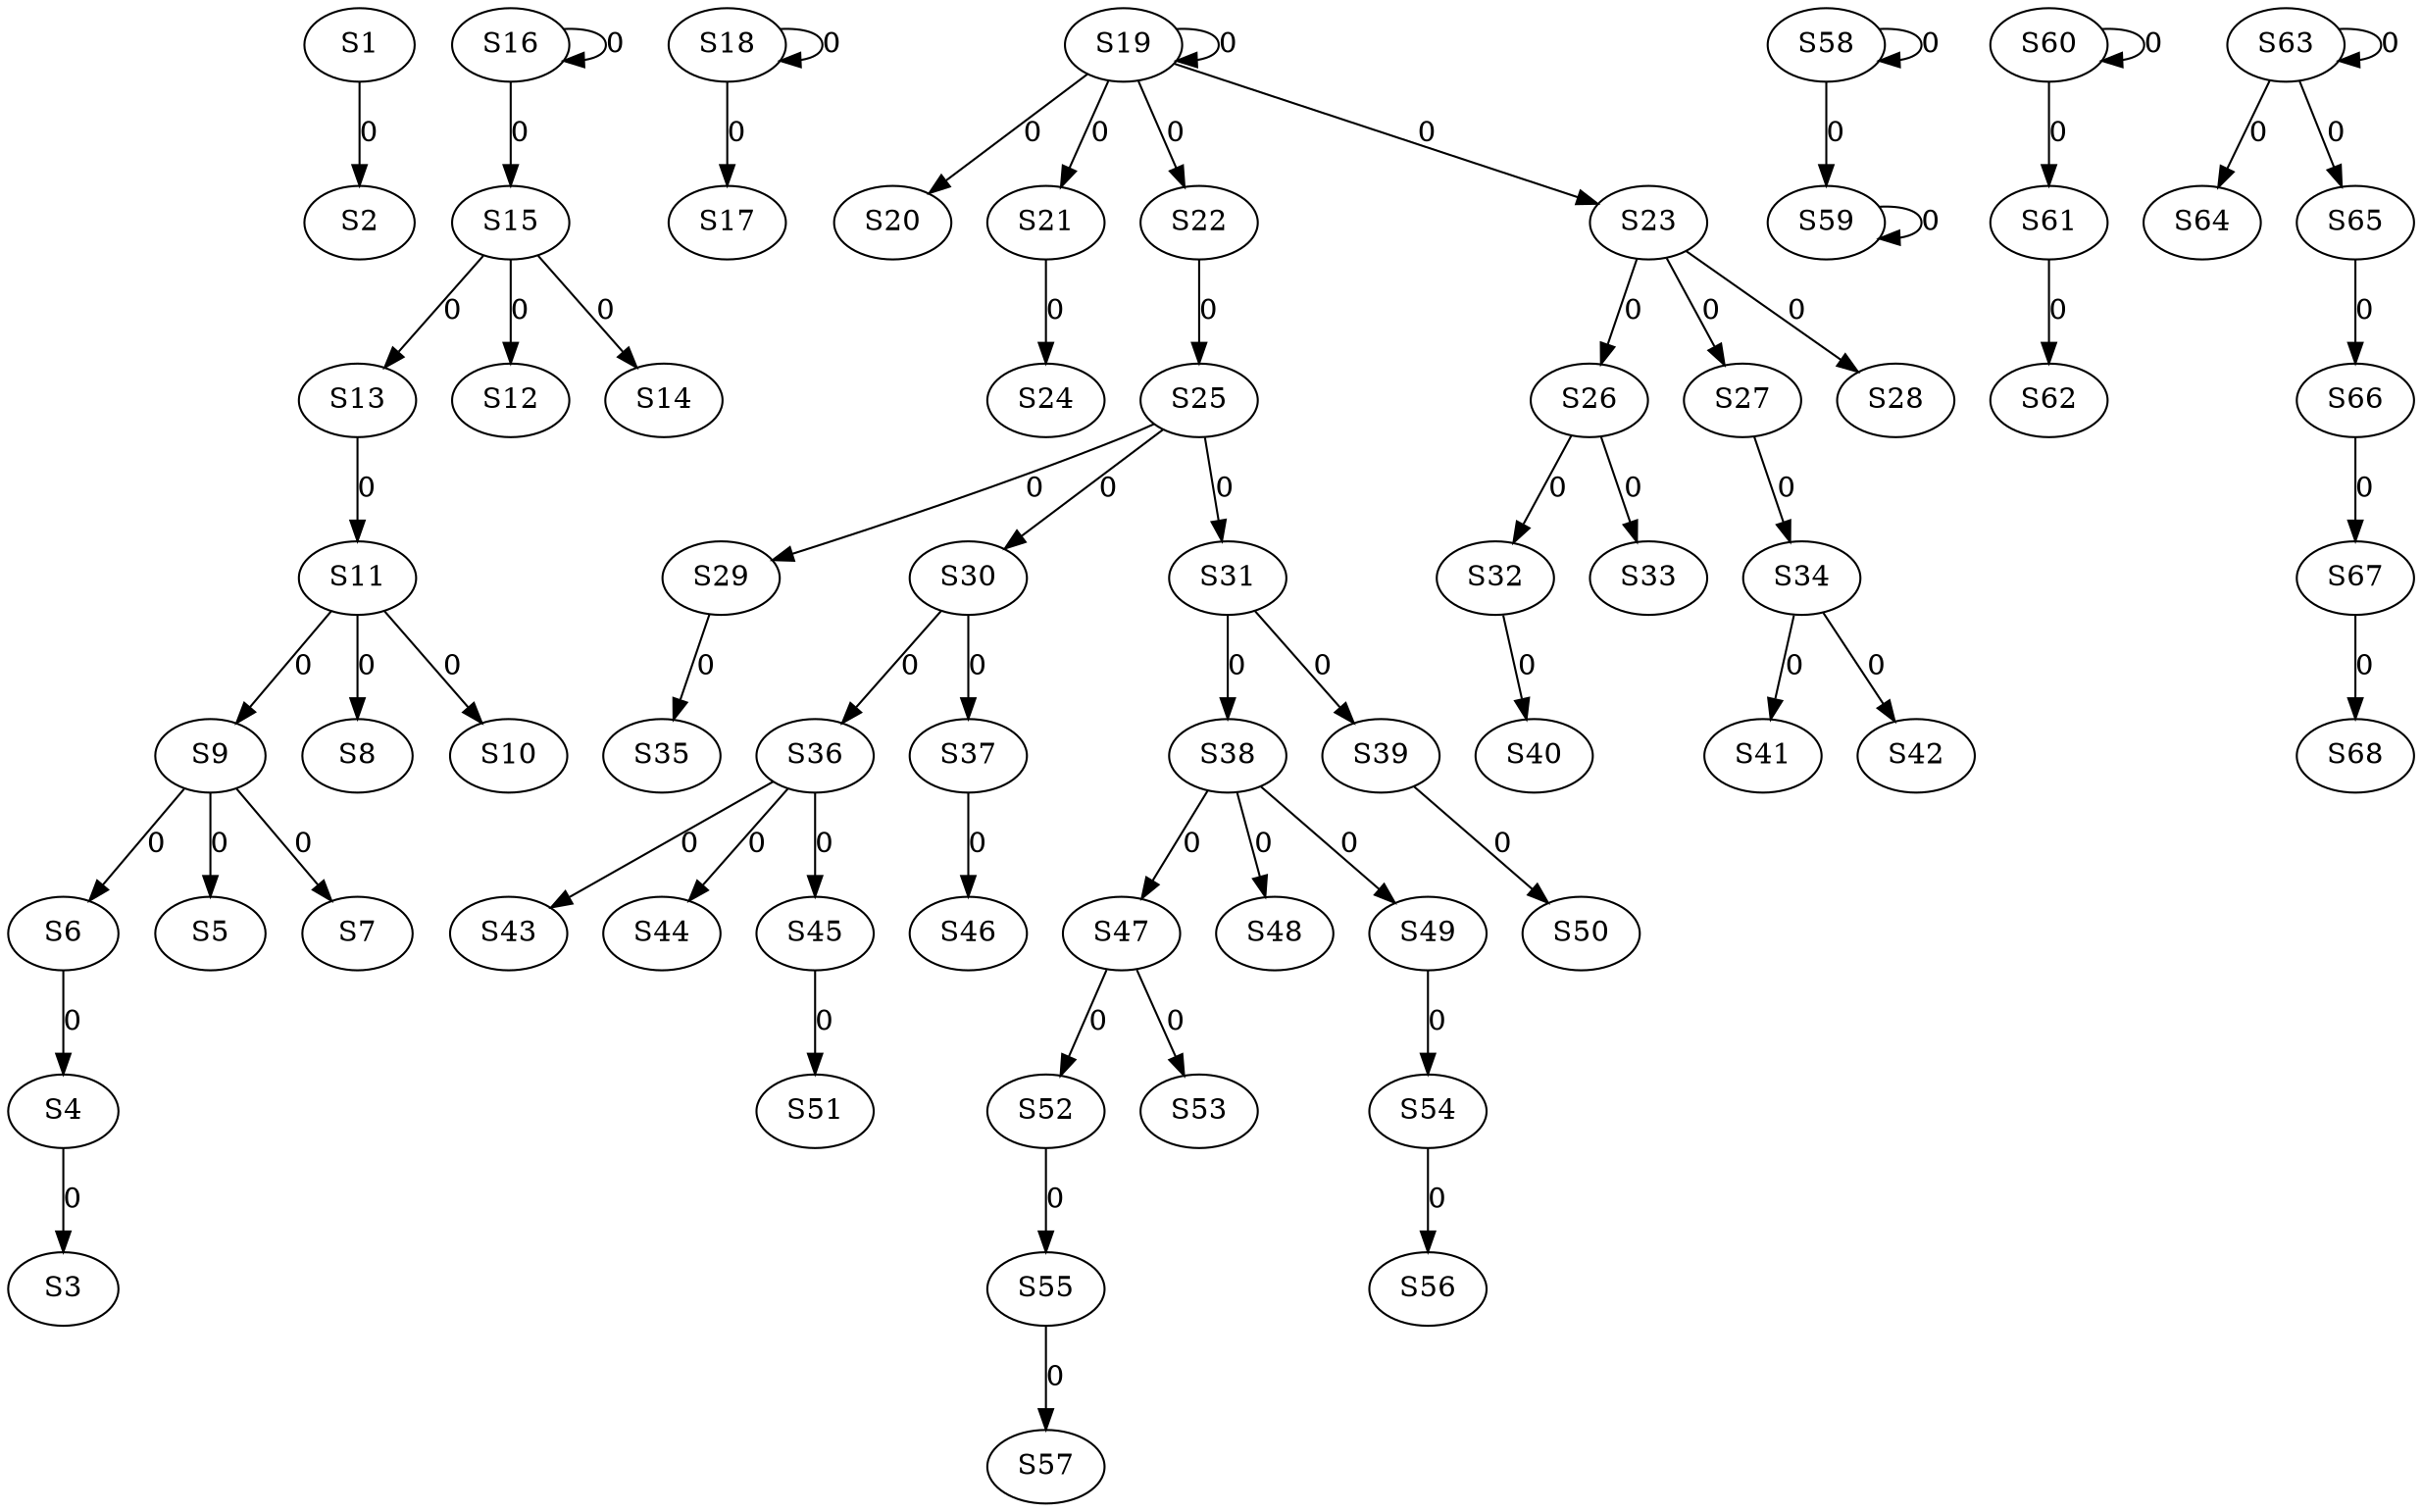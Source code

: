 strict digraph {
	S1 -> S2 [ label = 0 ];
	S4 -> S3 [ label = 0 ];
	S6 -> S4 [ label = 0 ];
	S9 -> S5 [ label = 0 ];
	S9 -> S6 [ label = 0 ];
	S9 -> S7 [ label = 0 ];
	S11 -> S8 [ label = 0 ];
	S11 -> S9 [ label = 0 ];
	S11 -> S10 [ label = 0 ];
	S13 -> S11 [ label = 0 ];
	S15 -> S12 [ label = 0 ];
	S15 -> S13 [ label = 0 ];
	S15 -> S14 [ label = 0 ];
	S16 -> S15 [ label = 0 ];
	S16 -> S16 [ label = 0 ];
	S18 -> S17 [ label = 0 ];
	S18 -> S18 [ label = 0 ];
	S19 -> S19 [ label = 0 ];
	S19 -> S20 [ label = 0 ];
	S19 -> S21 [ label = 0 ];
	S19 -> S22 [ label = 0 ];
	S19 -> S23 [ label = 0 ];
	S21 -> S24 [ label = 0 ];
	S22 -> S25 [ label = 0 ];
	S23 -> S26 [ label = 0 ];
	S23 -> S27 [ label = 0 ];
	S23 -> S28 [ label = 0 ];
	S25 -> S29 [ label = 0 ];
	S25 -> S30 [ label = 0 ];
	S25 -> S31 [ label = 0 ];
	S26 -> S32 [ label = 0 ];
	S26 -> S33 [ label = 0 ];
	S27 -> S34 [ label = 0 ];
	S29 -> S35 [ label = 0 ];
	S30 -> S36 [ label = 0 ];
	S30 -> S37 [ label = 0 ];
	S31 -> S38 [ label = 0 ];
	S31 -> S39 [ label = 0 ];
	S32 -> S40 [ label = 0 ];
	S34 -> S41 [ label = 0 ];
	S34 -> S42 [ label = 0 ];
	S36 -> S43 [ label = 0 ];
	S36 -> S44 [ label = 0 ];
	S36 -> S45 [ label = 0 ];
	S37 -> S46 [ label = 0 ];
	S38 -> S47 [ label = 0 ];
	S38 -> S48 [ label = 0 ];
	S38 -> S49 [ label = 0 ];
	S39 -> S50 [ label = 0 ];
	S45 -> S51 [ label = 0 ];
	S47 -> S52 [ label = 0 ];
	S47 -> S53 [ label = 0 ];
	S49 -> S54 [ label = 0 ];
	S52 -> S55 [ label = 0 ];
	S54 -> S56 [ label = 0 ];
	S55 -> S57 [ label = 0 ];
	S58 -> S58 [ label = 0 ];
	S59 -> S59 [ label = 0 ];
	S60 -> S60 [ label = 0 ];
	S60 -> S61 [ label = 0 ];
	S61 -> S62 [ label = 0 ];
	S63 -> S63 [ label = 0 ];
	S63 -> S64 [ label = 0 ];
	S63 -> S65 [ label = 0 ];
	S65 -> S66 [ label = 0 ];
	S66 -> S67 [ label = 0 ];
	S67 -> S68 [ label = 0 ];
	S58 -> S59 [ label = 0 ];
}